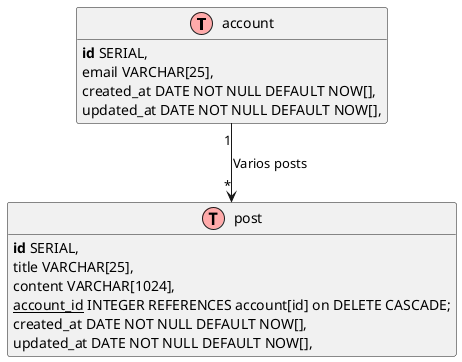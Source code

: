 @startuml
' uncomment the line below if you're using computer with a retina display
' skinparam dpi 300
!define Table(name,desc) class name as "desc" << (T,#FFAAAA) >>
' we use bold for primary key
' green color for unique
' and underscore for not_null
!define primary_key(x) <b>x</b>
!define foreign_key(x) <u>x</u>
!define unique(x) <color:blue>x</color>
!define not_null(x) <u>x</u>
' other tags available:
' <i></i>
' <back:COLOR></color>, where color is a color name or html color code
' (#FFAACC)
' see: http://plantuml.com/classes.html#More
hide methods
hide stereotypes

' entities

' relationships

    Table(account,"account") {
    primary_key(id) SERIAL,
    email VARCHAR[25],
    created_at DATE NOT NULL DEFAULT NOW[],
    updated_at DATE NOT NULL DEFAULT NOW[],
    }
    Table(post,"post") {
    primary_key(id) SERIAL,
    title VARCHAR[25],
    content VARCHAR[1024],
    foreign_key(account_id) INTEGER REFERENCES account[id] on DELETE CASCADE;
    created_at DATE NOT NULL DEFAULT NOW[],
    updated_at DATE NOT NULL DEFAULT NOW[],
    }

  account "1" --> "*" post  : "Varios posts"
@enduml
